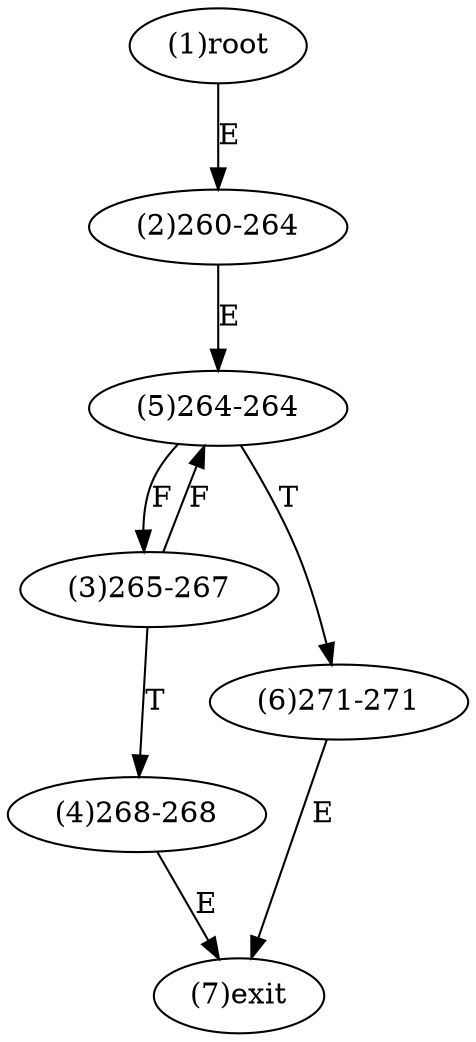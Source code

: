 digraph "" { 
1[ label="(1)root"];
2[ label="(2)260-264"];
3[ label="(3)265-267"];
4[ label="(4)268-268"];
5[ label="(5)264-264"];
6[ label="(6)271-271"];
7[ label="(7)exit"];
1->2[ label="E"];
2->5[ label="E"];
3->5[ label="F"];
3->4[ label="T"];
4->7[ label="E"];
5->3[ label="F"];
5->6[ label="T"];
6->7[ label="E"];
}